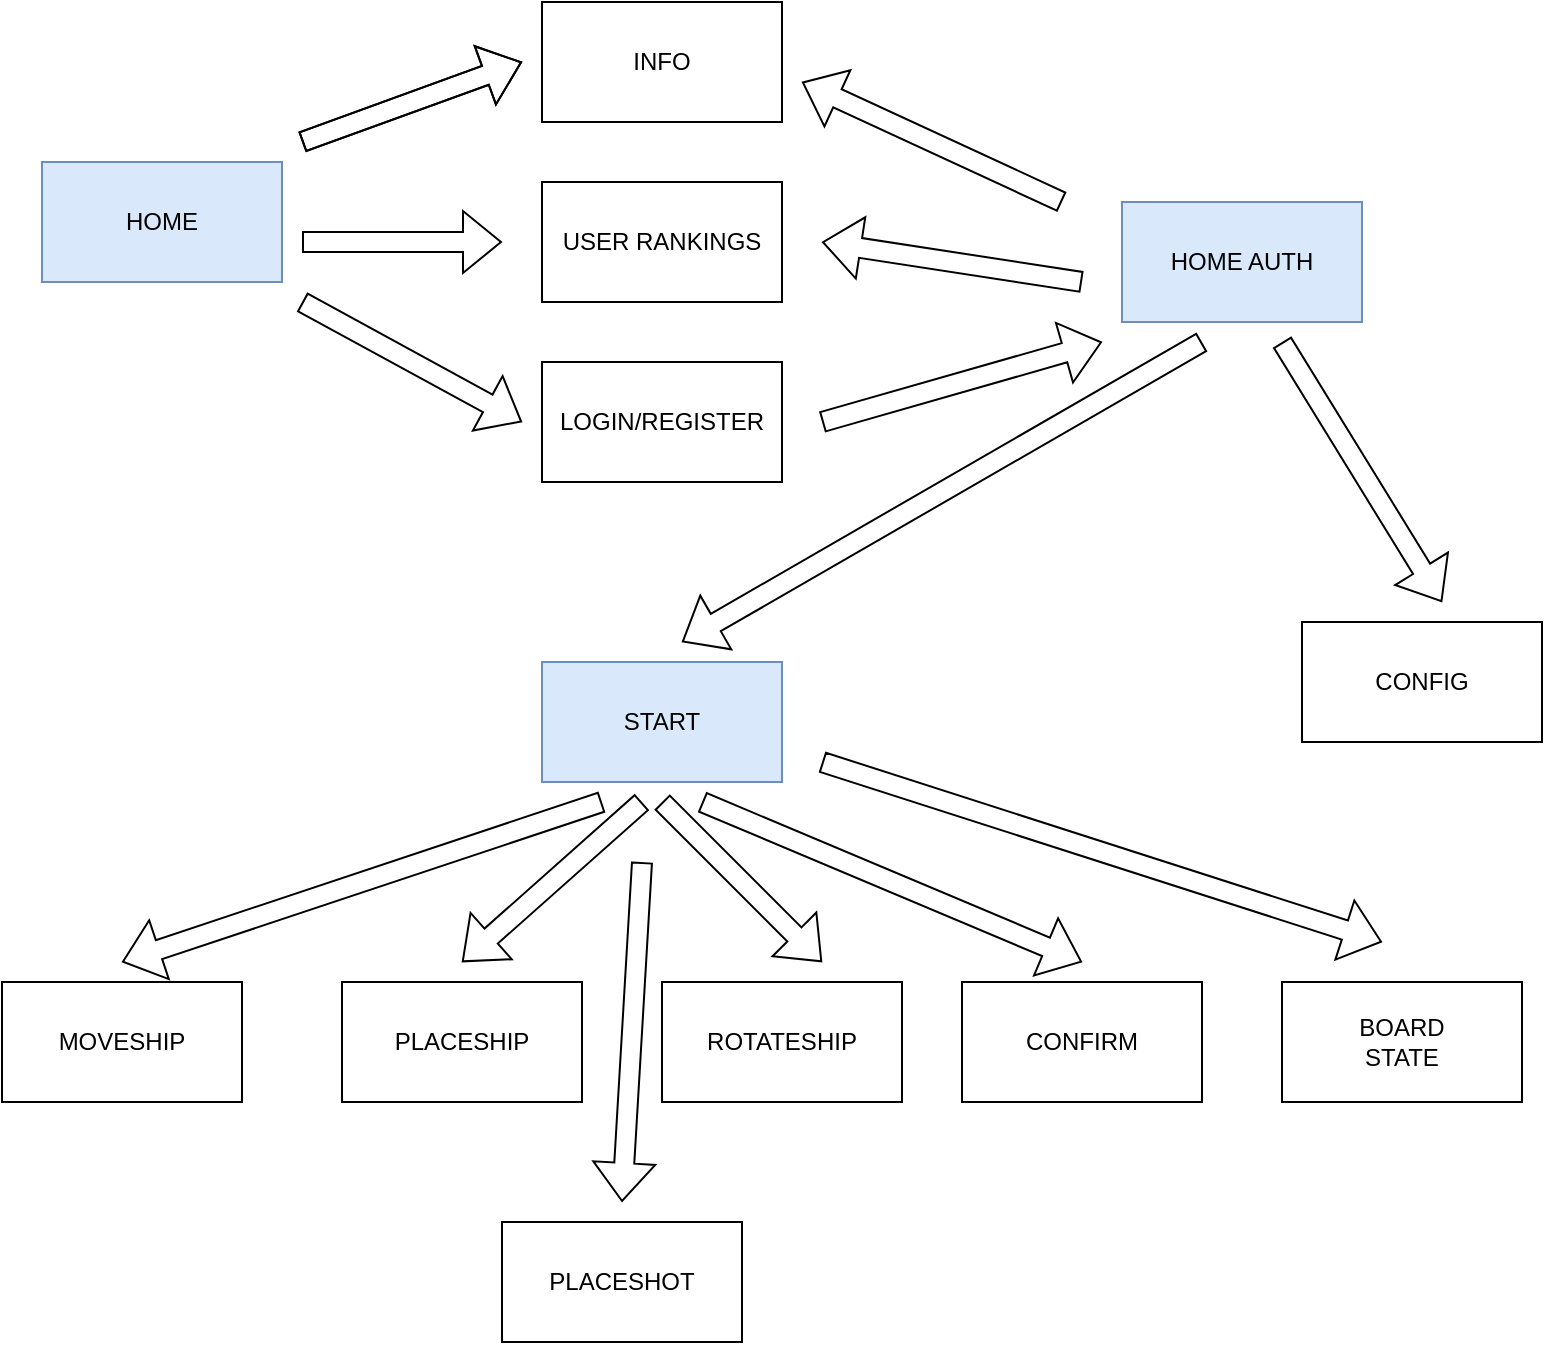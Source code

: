 <mxfile version="20.4.0" type="device"><diagram id="3JDE8YIIZG-rzNP5r6Po" name="Page-1"><mxGraphModel dx="1387" dy="749" grid="1" gridSize="10" guides="1" tooltips="1" connect="1" arrows="1" fold="1" page="1" pageScale="1" pageWidth="850" pageHeight="1100" math="0" shadow="0"><root><mxCell id="0"/><mxCell id="1" parent="0"/><mxCell id="eHgkE2d1bfBO_V1a6o1v-1" value="HOME" style="rounded=0;whiteSpace=wrap;html=1;fillColor=#dae8fc;strokeColor=#6c8ebf;" vertex="1" parent="1"><mxGeometry x="100" y="220" width="120" height="60" as="geometry"/></mxCell><mxCell id="eHgkE2d1bfBO_V1a6o1v-2" value="" style="shape=flexArrow;endArrow=classic;html=1;rounded=0;" edge="1" parent="1"><mxGeometry width="50" height="50" relative="1" as="geometry"><mxPoint x="230" y="210" as="sourcePoint"/><mxPoint x="340" y="170" as="targetPoint"/></mxGeometry></mxCell><mxCell id="eHgkE2d1bfBO_V1a6o1v-4" value="" style="shape=flexArrow;endArrow=classic;html=1;rounded=0;" edge="1" parent="1"><mxGeometry width="50" height="50" relative="1" as="geometry"><mxPoint x="230" y="260" as="sourcePoint"/><mxPoint x="330" y="260" as="targetPoint"/></mxGeometry></mxCell><mxCell id="eHgkE2d1bfBO_V1a6o1v-5" value="USER RANKINGS" style="rounded=0;whiteSpace=wrap;html=1;" vertex="1" parent="1"><mxGeometry x="350" y="230" width="120" height="60" as="geometry"/></mxCell><mxCell id="eHgkE2d1bfBO_V1a6o1v-6" value="INFO" style="rounded=0;whiteSpace=wrap;html=1;" vertex="1" parent="1"><mxGeometry x="350" y="140" width="120" height="60" as="geometry"/></mxCell><mxCell id="eHgkE2d1bfBO_V1a6o1v-7" value="" style="shape=flexArrow;endArrow=classic;html=1;rounded=0;" edge="1" parent="1"><mxGeometry width="50" height="50" relative="1" as="geometry"><mxPoint x="230" y="290" as="sourcePoint"/><mxPoint x="340" y="350" as="targetPoint"/></mxGeometry></mxCell><mxCell id="eHgkE2d1bfBO_V1a6o1v-10" value="HOME AUTH" style="rounded=0;whiteSpace=wrap;html=1;fillColor=#dae8fc;strokeColor=#6c8ebf;" vertex="1" parent="1"><mxGeometry x="640" y="240" width="120" height="60" as="geometry"/></mxCell><mxCell id="eHgkE2d1bfBO_V1a6o1v-11" value="LOGIN/REGISTER" style="rounded=0;whiteSpace=wrap;html=1;" vertex="1" parent="1"><mxGeometry x="350" y="320" width="120" height="60" as="geometry"/></mxCell><mxCell id="eHgkE2d1bfBO_V1a6o1v-13" value="INFO" style="rounded=0;whiteSpace=wrap;html=1;" vertex="1" parent="1"><mxGeometry x="350" y="140" width="120" height="60" as="geometry"/></mxCell><mxCell id="eHgkE2d1bfBO_V1a6o1v-14" value="" style="shape=flexArrow;endArrow=classic;html=1;rounded=0;" edge="1" parent="1"><mxGeometry width="50" height="50" relative="1" as="geometry"><mxPoint x="230" y="210.0" as="sourcePoint"/><mxPoint x="340" y="170" as="targetPoint"/></mxGeometry></mxCell><mxCell id="eHgkE2d1bfBO_V1a6o1v-20" value="" style="shape=flexArrow;endArrow=classic;html=1;rounded=0;" edge="1" parent="1"><mxGeometry width="50" height="50" relative="1" as="geometry"><mxPoint x="490" y="350.0" as="sourcePoint"/><mxPoint x="630" y="310" as="targetPoint"/></mxGeometry></mxCell><mxCell id="eHgkE2d1bfBO_V1a6o1v-21" value="" style="shape=flexArrow;endArrow=classic;html=1;rounded=0;" edge="1" parent="1"><mxGeometry width="50" height="50" relative="1" as="geometry"><mxPoint x="620" y="280" as="sourcePoint"/><mxPoint x="490" y="260" as="targetPoint"/></mxGeometry></mxCell><mxCell id="eHgkE2d1bfBO_V1a6o1v-22" value="" style="shape=flexArrow;endArrow=classic;html=1;rounded=0;" edge="1" parent="1"><mxGeometry width="50" height="50" relative="1" as="geometry"><mxPoint x="610" y="240" as="sourcePoint"/><mxPoint x="480" y="180" as="targetPoint"/></mxGeometry></mxCell><mxCell id="eHgkE2d1bfBO_V1a6o1v-24" value="" style="shape=flexArrow;endArrow=classic;html=1;rounded=0;" edge="1" parent="1"><mxGeometry width="50" height="50" relative="1" as="geometry"><mxPoint x="680" y="310" as="sourcePoint"/><mxPoint x="420" y="460" as="targetPoint"/></mxGeometry></mxCell><mxCell id="eHgkE2d1bfBO_V1a6o1v-25" value="CONFIG" style="rounded=0;whiteSpace=wrap;html=1;" vertex="1" parent="1"><mxGeometry x="730" y="450" width="120" height="60" as="geometry"/></mxCell><mxCell id="eHgkE2d1bfBO_V1a6o1v-29" value="START" style="rounded=0;whiteSpace=wrap;html=1;fillColor=#dae8fc;strokeColor=#6c8ebf;" vertex="1" parent="1"><mxGeometry x="350" y="470" width="120" height="60" as="geometry"/></mxCell><mxCell id="eHgkE2d1bfBO_V1a6o1v-31" value="" style="shape=flexArrow;endArrow=classic;html=1;rounded=0;" edge="1" parent="1"><mxGeometry width="50" height="50" relative="1" as="geometry"><mxPoint x="720" y="310" as="sourcePoint"/><mxPoint x="800" y="440" as="targetPoint"/></mxGeometry></mxCell><mxCell id="eHgkE2d1bfBO_V1a6o1v-32" value="" style="shape=flexArrow;endArrow=classic;html=1;rounded=0;" edge="1" parent="1"><mxGeometry width="50" height="50" relative="1" as="geometry"><mxPoint x="380" y="540" as="sourcePoint"/><mxPoint x="140" y="620" as="targetPoint"/></mxGeometry></mxCell><mxCell id="eHgkE2d1bfBO_V1a6o1v-33" value="MOVESHIP" style="rounded=0;whiteSpace=wrap;html=1;" vertex="1" parent="1"><mxGeometry x="80" y="630" width="120" height="60" as="geometry"/></mxCell><mxCell id="eHgkE2d1bfBO_V1a6o1v-34" value="PLACESHIP" style="rounded=0;whiteSpace=wrap;html=1;" vertex="1" parent="1"><mxGeometry x="250" y="630" width="120" height="60" as="geometry"/></mxCell><mxCell id="eHgkE2d1bfBO_V1a6o1v-35" value="" style="shape=flexArrow;endArrow=classic;html=1;rounded=0;" edge="1" parent="1"><mxGeometry width="50" height="50" relative="1" as="geometry"><mxPoint x="400" y="540" as="sourcePoint"/><mxPoint x="310" y="620" as="targetPoint"/></mxGeometry></mxCell><mxCell id="eHgkE2d1bfBO_V1a6o1v-36" value="ROTATESHIP" style="rounded=0;whiteSpace=wrap;html=1;" vertex="1" parent="1"><mxGeometry x="410" y="630" width="120" height="60" as="geometry"/></mxCell><mxCell id="eHgkE2d1bfBO_V1a6o1v-37" value="" style="shape=flexArrow;endArrow=classic;html=1;rounded=0;" edge="1" parent="1"><mxGeometry width="50" height="50" relative="1" as="geometry"><mxPoint x="410" y="540" as="sourcePoint"/><mxPoint x="490" y="620" as="targetPoint"/></mxGeometry></mxCell><mxCell id="eHgkE2d1bfBO_V1a6o1v-38" value="CONFIRM" style="rounded=0;whiteSpace=wrap;html=1;" vertex="1" parent="1"><mxGeometry x="560" y="630" width="120" height="60" as="geometry"/></mxCell><mxCell id="eHgkE2d1bfBO_V1a6o1v-39" value="" style="shape=flexArrow;endArrow=classic;html=1;rounded=0;" edge="1" parent="1"><mxGeometry width="50" height="50" relative="1" as="geometry"><mxPoint x="430" y="540" as="sourcePoint"/><mxPoint x="620" y="620" as="targetPoint"/></mxGeometry></mxCell><mxCell id="eHgkE2d1bfBO_V1a6o1v-41" value="" style="shape=flexArrow;endArrow=classic;html=1;rounded=0;" edge="1" parent="1"><mxGeometry width="50" height="50" relative="1" as="geometry"><mxPoint x="400" y="570" as="sourcePoint"/><mxPoint x="390" y="740" as="targetPoint"/></mxGeometry></mxCell><mxCell id="eHgkE2d1bfBO_V1a6o1v-42" value="BOARD&lt;br&gt;STATE" style="rounded=0;whiteSpace=wrap;html=1;" vertex="1" parent="1"><mxGeometry x="720" y="630" width="120" height="60" as="geometry"/></mxCell><mxCell id="eHgkE2d1bfBO_V1a6o1v-43" value="" style="shape=flexArrow;endArrow=classic;html=1;rounded=0;" edge="1" parent="1"><mxGeometry width="50" height="50" relative="1" as="geometry"><mxPoint x="490" y="520" as="sourcePoint"/><mxPoint x="770" y="610" as="targetPoint"/></mxGeometry></mxCell><mxCell id="eHgkE2d1bfBO_V1a6o1v-44" value="PLACESHOT" style="rounded=0;whiteSpace=wrap;html=1;" vertex="1" parent="1"><mxGeometry x="330" y="750" width="120" height="60" as="geometry"/></mxCell></root></mxGraphModel></diagram></mxfile>